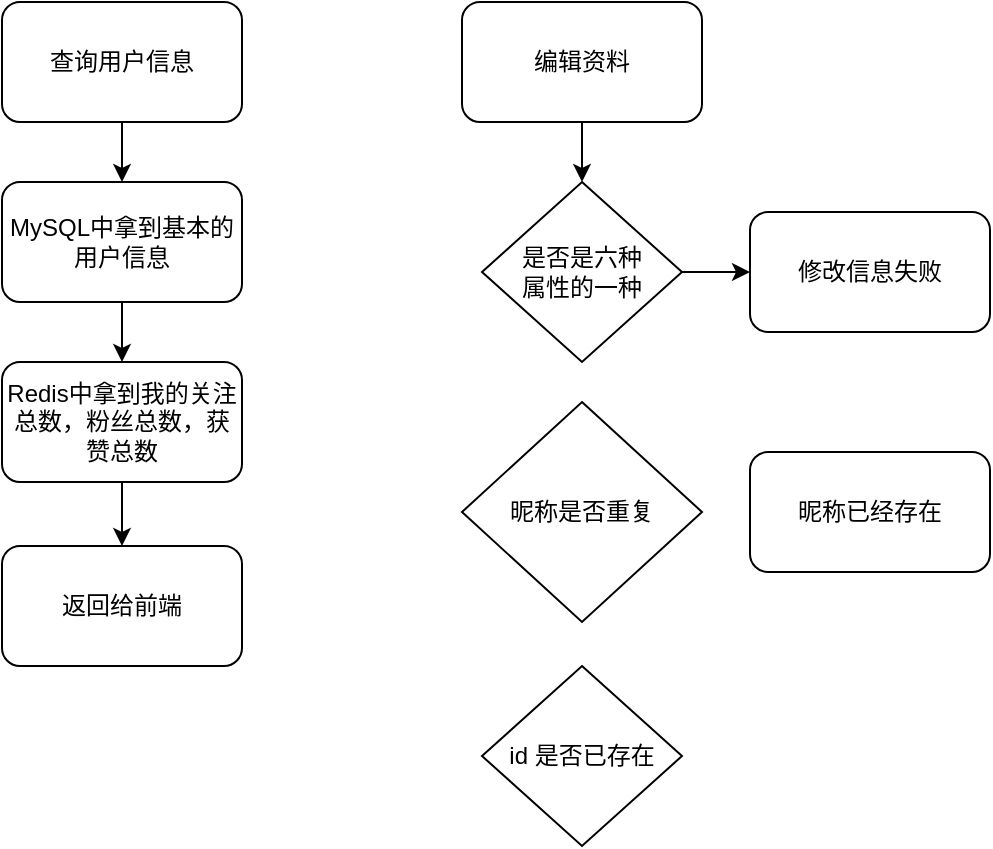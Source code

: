 <mxfile version="21.3.2" type="github">
  <diagram name="第 1 页" id="0AUaaIVt-kkO4RMALrJo">
    <mxGraphModel dx="880" dy="452" grid="1" gridSize="10" guides="1" tooltips="1" connect="1" arrows="1" fold="1" page="1" pageScale="1" pageWidth="827" pageHeight="1169" math="0" shadow="0">
      <root>
        <mxCell id="0" />
        <mxCell id="1" parent="0" />
        <mxCell id="nrDlEzxW3YHy5IL3hc1I-7" value="" style="edgeStyle=orthogonalEdgeStyle;rounded=0;orthogonalLoop=1;jettySize=auto;html=1;" edge="1" parent="1" source="nrDlEzxW3YHy5IL3hc1I-1" target="nrDlEzxW3YHy5IL3hc1I-4">
          <mxGeometry relative="1" as="geometry" />
        </mxCell>
        <mxCell id="nrDlEzxW3YHy5IL3hc1I-1" value="查询用户信息" style="rounded=1;whiteSpace=wrap;html=1;" vertex="1" parent="1">
          <mxGeometry x="40" y="30" width="120" height="60" as="geometry" />
        </mxCell>
        <mxCell id="nrDlEzxW3YHy5IL3hc1I-10" value="" style="edgeStyle=orthogonalEdgeStyle;rounded=0;orthogonalLoop=1;jettySize=auto;html=1;" edge="1" parent="1" source="nrDlEzxW3YHy5IL3hc1I-3" target="nrDlEzxW3YHy5IL3hc1I-5">
          <mxGeometry relative="1" as="geometry" />
        </mxCell>
        <mxCell id="nrDlEzxW3YHy5IL3hc1I-3" value="Redis中拿到我的关注总数，粉丝总数，获赞总数" style="rounded=1;whiteSpace=wrap;html=1;" vertex="1" parent="1">
          <mxGeometry x="40" y="210" width="120" height="60" as="geometry" />
        </mxCell>
        <mxCell id="nrDlEzxW3YHy5IL3hc1I-8" value="" style="edgeStyle=orthogonalEdgeStyle;rounded=0;orthogonalLoop=1;jettySize=auto;html=1;" edge="1" parent="1" source="nrDlEzxW3YHy5IL3hc1I-4" target="nrDlEzxW3YHy5IL3hc1I-3">
          <mxGeometry relative="1" as="geometry" />
        </mxCell>
        <mxCell id="nrDlEzxW3YHy5IL3hc1I-4" value="MySQL中拿到基本的用户信息" style="rounded=1;whiteSpace=wrap;html=1;" vertex="1" parent="1">
          <mxGeometry x="40" y="120" width="120" height="60" as="geometry" />
        </mxCell>
        <mxCell id="nrDlEzxW3YHy5IL3hc1I-5" value="返回给前端" style="rounded=1;whiteSpace=wrap;html=1;" vertex="1" parent="1">
          <mxGeometry x="40" y="302" width="120" height="60" as="geometry" />
        </mxCell>
        <mxCell id="nrDlEzxW3YHy5IL3hc1I-14" value="" style="edgeStyle=orthogonalEdgeStyle;rounded=0;orthogonalLoop=1;jettySize=auto;html=1;" edge="1" parent="1" source="nrDlEzxW3YHy5IL3hc1I-11" target="nrDlEzxW3YHy5IL3hc1I-13">
          <mxGeometry relative="1" as="geometry" />
        </mxCell>
        <mxCell id="nrDlEzxW3YHy5IL3hc1I-11" value="编辑资料" style="rounded=1;whiteSpace=wrap;html=1;" vertex="1" parent="1">
          <mxGeometry x="270" y="30" width="120" height="60" as="geometry" />
        </mxCell>
        <mxCell id="nrDlEzxW3YHy5IL3hc1I-16" value="" style="edgeStyle=orthogonalEdgeStyle;rounded=0;orthogonalLoop=1;jettySize=auto;html=1;" edge="1" parent="1" source="nrDlEzxW3YHy5IL3hc1I-13" target="nrDlEzxW3YHy5IL3hc1I-15">
          <mxGeometry relative="1" as="geometry" />
        </mxCell>
        <mxCell id="nrDlEzxW3YHy5IL3hc1I-13" value="是否是六种&lt;br&gt;属性的一种" style="rhombus;whiteSpace=wrap;html=1;" vertex="1" parent="1">
          <mxGeometry x="280" y="120" width="100" height="90" as="geometry" />
        </mxCell>
        <mxCell id="nrDlEzxW3YHy5IL3hc1I-15" value="修改信息失败" style="rounded=1;whiteSpace=wrap;html=1;" vertex="1" parent="1">
          <mxGeometry x="414" y="135" width="120" height="60" as="geometry" />
        </mxCell>
        <mxCell id="nrDlEzxW3YHy5IL3hc1I-18" value="昵称是否重复" style="rhombus;whiteSpace=wrap;html=1;" vertex="1" parent="1">
          <mxGeometry x="270" y="230" width="120" height="110" as="geometry" />
        </mxCell>
        <mxCell id="nrDlEzxW3YHy5IL3hc1I-19" value="昵称已经存在" style="rounded=1;whiteSpace=wrap;html=1;" vertex="1" parent="1">
          <mxGeometry x="414" y="255" width="120" height="60" as="geometry" />
        </mxCell>
        <mxCell id="nrDlEzxW3YHy5IL3hc1I-20" value="id&amp;nbsp;是否已存在" style="rhombus;whiteSpace=wrap;html=1;" vertex="1" parent="1">
          <mxGeometry x="280" y="362" width="100" height="90" as="geometry" />
        </mxCell>
      </root>
    </mxGraphModel>
  </diagram>
</mxfile>
